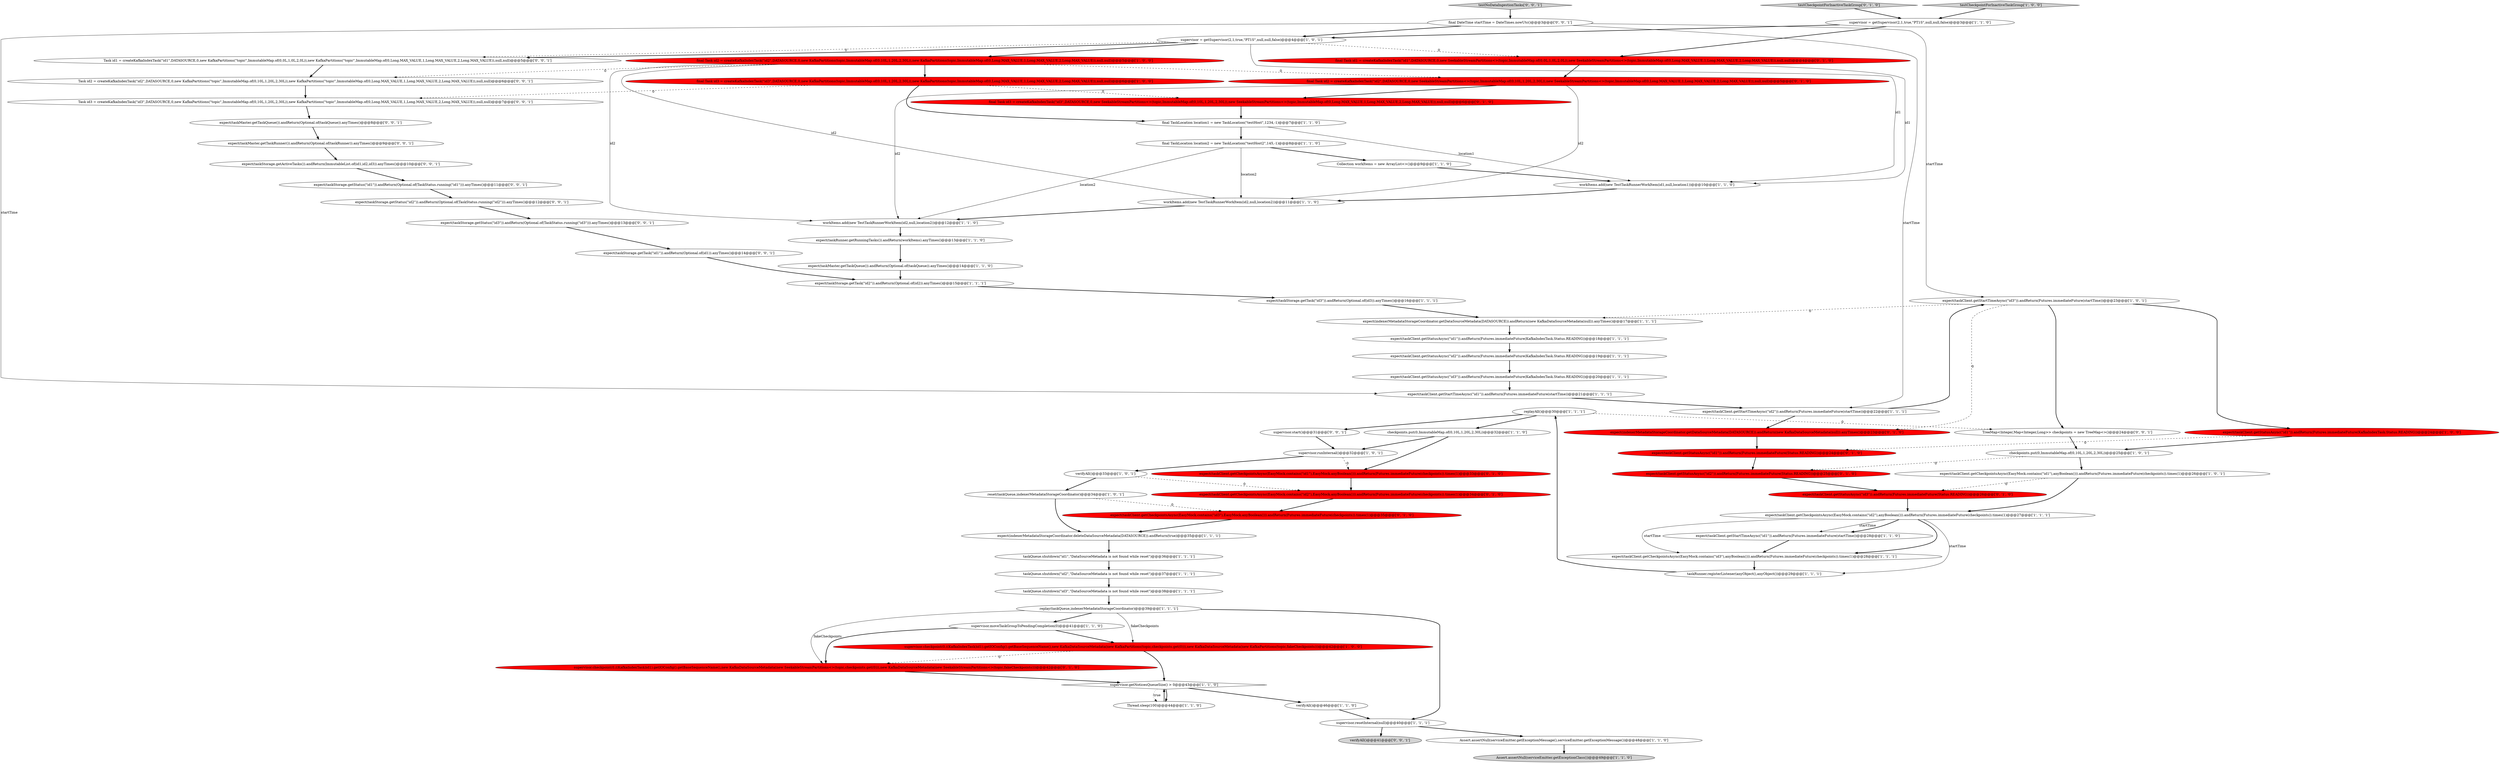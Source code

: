digraph {
17 [style = filled, label = "supervisor.runInternal()@@@32@@@['1', '0', '1']", fillcolor = white, shape = ellipse image = "AAA0AAABBB1BBB"];
49 [style = filled, label = "final Task id2 = createKafkaIndexTask(\"id2\",DATASOURCE,0,new SeekableStreamPartitions<>(topic,ImmutableMap.of(0,10L,1,20L,2,30L)),new SeekableStreamPartitions<>(topic,ImmutableMap.of(0,Long.MAX_VALUE,1,Long.MAX_VALUE,2,Long.MAX_VALUE)),null,null)@@@5@@@['0', '1', '0']", fillcolor = red, shape = ellipse image = "AAA1AAABBB2BBB"];
57 [style = filled, label = "expect(taskClient.getStatusAsync(\"id3\")).andReturn(Futures.immediateFuture(Status.READING))@@@26@@@['0', '1', '0']", fillcolor = red, shape = ellipse image = "AAA1AAABBB2BBB"];
56 [style = filled, label = "final Task id1 = createKafkaIndexTask(\"id1\",DATASOURCE,0,new SeekableStreamPartitions<>(topic,ImmutableMap.of(0,0L,1,0L,2,0L)),new SeekableStreamPartitions<>(topic,ImmutableMap.of(0,Long.MAX_VALUE,1,Long.MAX_VALUE,2,Long.MAX_VALUE)),null,null)@@@4@@@['0', '1', '0']", fillcolor = red, shape = ellipse image = "AAA1AAABBB2BBB"];
64 [style = filled, label = "expect(taskMaster.getTaskRunner()).andReturn(Optional.of(taskRunner)).anyTimes()@@@9@@@['0', '0', '1']", fillcolor = white, shape = ellipse image = "AAA0AAABBB3BBB"];
69 [style = filled, label = "Task id1 = createKafkaIndexTask(\"id1\",DATASOURCE,0,new KafkaPartitions(\"topic\",ImmutableMap.of(0,0L,1,0L,2,0L)),new KafkaPartitions(\"topic\",ImmutableMap.of(0,Long.MAX_VALUE,1,Long.MAX_VALUE,2,Long.MAX_VALUE)),null,null)@@@5@@@['0', '0', '1']", fillcolor = white, shape = ellipse image = "AAA0AAABBB3BBB"];
70 [style = filled, label = "verifyAll()@@@41@@@['0', '0', '1']", fillcolor = lightgray, shape = ellipse image = "AAA0AAABBB3BBB"];
13 [style = filled, label = "expect(taskStorage.getTask(\"id3\")).andReturn(Optional.of(id3)).anyTimes()@@@16@@@['1', '1', '1']", fillcolor = white, shape = ellipse image = "AAA0AAABBB1BBB"];
52 [style = filled, label = "final Task id3 = createKafkaIndexTask(\"id3\",DATASOURCE,0,new SeekableStreamPartitions<>(topic,ImmutableMap.of(0,10L,1,20L,2,30L)),new SeekableStreamPartitions<>(topic,ImmutableMap.of(0,Long.MAX_VALUE,1,Long.MAX_VALUE,2,Long.MAX_VALUE)),null,null)@@@6@@@['0', '1', '0']", fillcolor = red, shape = ellipse image = "AAA1AAABBB2BBB"];
37 [style = filled, label = "expect(indexerMetadataStorageCoordinator.getDataSourceMetadata(DATASOURCE)).andReturn(new KafkaDataSourceMetadata(null)).anyTimes()@@@17@@@['1', '1', '1']", fillcolor = white, shape = ellipse image = "AAA0AAABBB1BBB"];
72 [style = filled, label = "expect(taskStorage.getTask(\"id1\")).andReturn(Optional.of(id1)).anyTimes()@@@14@@@['0', '0', '1']", fillcolor = white, shape = ellipse image = "AAA0AAABBB3BBB"];
28 [style = filled, label = "taskQueue.shutdown(\"id3\",\"DataSourceMetadata is not found while reset\")@@@38@@@['1', '1', '1']", fillcolor = white, shape = ellipse image = "AAA0AAABBB1BBB"];
6 [style = filled, label = "final Task id2 = createKafkaIndexTask(\"id2\",DATASOURCE,0,new KafkaPartitions(topic,ImmutableMap.of(0,10L,1,20L,2,30L)),new KafkaPartitions(topic,ImmutableMap.of(0,Long.MAX_VALUE,1,Long.MAX_VALUE,2,Long.MAX_VALUE)),null,null)@@@5@@@['1', '0', '0']", fillcolor = red, shape = ellipse image = "AAA1AAABBB1BBB"];
50 [style = filled, label = "expect(taskClient.getCheckpointsAsync(EasyMock.contains(\"id2\"),EasyMock.anyBoolean())).andReturn(Futures.immediateFuture(checkpoints)).times(1)@@@34@@@['0', '1', '0']", fillcolor = red, shape = ellipse image = "AAA1AAABBB2BBB"];
10 [style = filled, label = "checkpoints.put(0,ImmutableMap.of(0,10L,1,20L,2,30L))@@@32@@@['1', '1', '0']", fillcolor = white, shape = ellipse image = "AAA0AAABBB1BBB"];
14 [style = filled, label = "expect(taskClient.getStatusAsync(\"id1\")).andReturn(Futures.immediateFuture(KafkaIndexTask.Status.READING))@@@24@@@['1', '0', '0']", fillcolor = red, shape = ellipse image = "AAA1AAABBB1BBB"];
24 [style = filled, label = "checkpoints.put(0,ImmutableMap.of(0,10L,1,20L,2,30L))@@@25@@@['1', '0', '1']", fillcolor = white, shape = ellipse image = "AAA0AAABBB1BBB"];
7 [style = filled, label = "expect(taskClient.getCheckpointsAsync(EasyMock.contains(\"id2\"),anyBoolean())).andReturn(Futures.immediateFuture(checkpoints)).times(1)@@@27@@@['1', '1', '1']", fillcolor = white, shape = ellipse image = "AAA0AAABBB1BBB"];
29 [style = filled, label = "expect(taskClient.getStatusAsync(\"id2\")).andReturn(Futures.immediateFuture(KafkaIndexTask.Status.READING))@@@19@@@['1', '1', '1']", fillcolor = white, shape = ellipse image = "AAA0AAABBB1BBB"];
31 [style = filled, label = "verifyAll()@@@46@@@['1', '1', '0']", fillcolor = white, shape = ellipse image = "AAA0AAABBB1BBB"];
41 [style = filled, label = "testCheckpointForInactiveTaskGroup['1', '0', '0']", fillcolor = lightgray, shape = diamond image = "AAA0AAABBB1BBB"];
34 [style = filled, label = "supervisor.checkpoint(0,((KafkaIndexTask)id1).getIOConfig().getBaseSequenceName(),new KafkaDataSourceMetadata(new KafkaPartitions(topic,checkpoints.get(0))),new KafkaDataSourceMetadata(new KafkaPartitions(topic,fakeCheckpoints)))@@@42@@@['1', '0', '0']", fillcolor = red, shape = ellipse image = "AAA1AAABBB1BBB"];
45 [style = filled, label = "verifyAll()@@@33@@@['1', '0', '1']", fillcolor = white, shape = ellipse image = "AAA0AAABBB1BBB"];
4 [style = filled, label = "supervisor = getSupervisor(2,1,true,\"PT1S\",null,null,false)@@@3@@@['1', '1', '0']", fillcolor = white, shape = ellipse image = "AAA0AAABBB1BBB"];
48 [style = filled, label = "expect(taskClient.getStatusAsync(\"id2\")).andReturn(Futures.immediateFuture(Status.READING))@@@25@@@['0', '1', '0']", fillcolor = red, shape = ellipse image = "AAA1AAABBB2BBB"];
43 [style = filled, label = "Assert.assertNull(serviceEmitter.getExceptionMessage(),serviceEmitter.getExceptionMessage())@@@48@@@['1', '1', '0']", fillcolor = white, shape = ellipse image = "AAA0AAABBB1BBB"];
59 [style = filled, label = "expect(taskMaster.getTaskQueue()).andReturn(Optional.of(taskQueue)).anyTimes()@@@8@@@['0', '0', '1']", fillcolor = white, shape = ellipse image = "AAA0AAABBB3BBB"];
67 [style = filled, label = "expect(taskStorage.getStatus(\"id3\")).andReturn(Optional.of(TaskStatus.running(\"id3\"))).anyTimes()@@@13@@@['0', '0', '1']", fillcolor = white, shape = ellipse image = "AAA0AAABBB3BBB"];
42 [style = filled, label = "Collection workItems = new ArrayList<>()@@@9@@@['1', '1', '0']", fillcolor = white, shape = ellipse image = "AAA0AAABBB1BBB"];
26 [style = filled, label = "Thread.sleep(100)@@@44@@@['1', '1', '0']", fillcolor = white, shape = ellipse image = "AAA0AAABBB1BBB"];
46 [style = filled, label = "expect(taskRunner.getRunningTasks()).andReturn(workItems).anyTimes()@@@13@@@['1', '1', '0']", fillcolor = white, shape = ellipse image = "AAA0AAABBB1BBB"];
47 [style = filled, label = "expect(indexerMetadataStorageCoordinator.getDataSourceMetadata(DATASOURCE)).andReturn(new KafkaDataSourceMetadata(null)).anyTimes()@@@23@@@['0', '1', '0']", fillcolor = red, shape = ellipse image = "AAA1AAABBB2BBB"];
11 [style = filled, label = "taskQueue.shutdown(\"id1\",\"DataSourceMetadata is not found while reset\")@@@36@@@['1', '1', '1']", fillcolor = white, shape = ellipse image = "AAA0AAABBB1BBB"];
16 [style = filled, label = "expect(taskStorage.getTask(\"id2\")).andReturn(Optional.of(id2)).anyTimes()@@@15@@@['1', '1', '1']", fillcolor = white, shape = ellipse image = "AAA0AAABBB1BBB"];
1 [style = filled, label = "final TaskLocation location2 = new TaskLocation(\"testHost2\",145,-1)@@@8@@@['1', '1', '0']", fillcolor = white, shape = ellipse image = "AAA0AAABBB1BBB"];
39 [style = filled, label = "expect(indexerMetadataStorageCoordinator.deleteDataSourceMetadata(DATASOURCE)).andReturn(true)@@@35@@@['1', '1', '1']", fillcolor = white, shape = ellipse image = "AAA0AAABBB1BBB"];
53 [style = filled, label = "expect(taskClient.getCheckpointsAsync(EasyMock.contains(\"id1\"),EasyMock.anyBoolean())).andReturn(Futures.immediateFuture(checkpoints)).times(1)@@@33@@@['0', '1', '0']", fillcolor = red, shape = ellipse image = "AAA1AAABBB2BBB"];
12 [style = filled, label = "workItems.add(new TestTaskRunnerWorkItem(id1,null,location1))@@@10@@@['1', '1', '0']", fillcolor = white, shape = ellipse image = "AAA0AAABBB1BBB"];
36 [style = filled, label = "final TaskLocation location1 = new TaskLocation(\"testHost\",1234,-1)@@@7@@@['1', '1', '0']", fillcolor = white, shape = ellipse image = "AAA0AAABBB1BBB"];
32 [style = filled, label = "workItems.add(new TestTaskRunnerWorkItem(id2,null,location2))@@@12@@@['1', '1', '0']", fillcolor = white, shape = ellipse image = "AAA0AAABBB1BBB"];
8 [style = filled, label = "reset(taskQueue,indexerMetadataStorageCoordinator)@@@34@@@['1', '0', '1']", fillcolor = white, shape = ellipse image = "AAA0AAABBB1BBB"];
40 [style = filled, label = "expect(taskClient.getStartTimeAsync(\"id1\")).andReturn(Futures.immediateFuture(startTime))@@@21@@@['1', '1', '1']", fillcolor = white, shape = ellipse image = "AAA0AAABBB1BBB"];
15 [style = filled, label = "replay(taskQueue,indexerMetadataStorageCoordinator)@@@39@@@['1', '1', '1']", fillcolor = white, shape = ellipse image = "AAA0AAABBB1BBB"];
51 [style = filled, label = "testCheckpointForInactiveTaskGroup['0', '1', '0']", fillcolor = lightgray, shape = diamond image = "AAA0AAABBB2BBB"];
21 [style = filled, label = "expect(taskClient.getCheckpointsAsync(EasyMock.contains(\"id1\"),anyBoolean())).andReturn(Futures.immediateFuture(checkpoints)).times(1)@@@26@@@['1', '0', '1']", fillcolor = white, shape = ellipse image = "AAA0AAABBB1BBB"];
35 [style = filled, label = "expect(taskClient.getStatusAsync(\"id1\")).andReturn(Futures.immediateFuture(KafkaIndexTask.Status.READING))@@@18@@@['1', '1', '1']", fillcolor = white, shape = ellipse image = "AAA0AAABBB1BBB"];
66 [style = filled, label = "Task id3 = createKafkaIndexTask(\"id3\",DATASOURCE,0,new KafkaPartitions(\"topic\",ImmutableMap.of(0,10L,1,20L,2,30L)),new KafkaPartitions(\"topic\",ImmutableMap.of(0,Long.MAX_VALUE,1,Long.MAX_VALUE,2,Long.MAX_VALUE)),null,null)@@@7@@@['0', '0', '1']", fillcolor = white, shape = ellipse image = "AAA0AAABBB3BBB"];
44 [style = filled, label = "expect(taskMaster.getTaskQueue()).andReturn(Optional.of(taskQueue)).anyTimes()@@@14@@@['1', '1', '0']", fillcolor = white, shape = ellipse image = "AAA0AAABBB1BBB"];
0 [style = filled, label = "expect(taskClient.getCheckpointsAsync(EasyMock.contains(\"id3\"),anyBoolean())).andReturn(Futures.immediateFuture(checkpoints)).times(1)@@@28@@@['1', '1', '1']", fillcolor = white, shape = ellipse image = "AAA0AAABBB1BBB"];
5 [style = filled, label = "final Task id3 = createKafkaIndexTask(\"id3\",DATASOURCE,0,new KafkaPartitions(topic,ImmutableMap.of(0,10L,1,20L,2,30L)),new KafkaPartitions(topic,ImmutableMap.of(0,Long.MAX_VALUE,1,Long.MAX_VALUE,2,Long.MAX_VALUE)),null,null)@@@6@@@['1', '0', '0']", fillcolor = red, shape = ellipse image = "AAA1AAABBB1BBB"];
20 [style = filled, label = "expect(taskClient.getStartTimeAsync(\"id1\")).andReturn(Futures.immediateFuture(startTime))@@@28@@@['1', '1', '0']", fillcolor = white, shape = ellipse image = "AAA0AAABBB1BBB"];
55 [style = filled, label = "supervisor.checkpoint(0,((KafkaIndexTask)id1).getIOConfig().getBaseSequenceName(),new KafkaDataSourceMetadata(new SeekableStreamPartitions<>(topic,checkpoints.get(0))),new KafkaDataSourceMetadata(new SeekableStreamPartitions<>(topic,fakeCheckpoints)))@@@42@@@['0', '1', '0']", fillcolor = red, shape = ellipse image = "AAA1AAABBB2BBB"];
58 [style = filled, label = "expect(taskClient.getStatusAsync(\"id1\")).andReturn(Futures.immediateFuture(Status.READING))@@@24@@@['0', '1', '0']", fillcolor = red, shape = ellipse image = "AAA1AAABBB2BBB"];
61 [style = filled, label = "testNoDataIngestionTasks['0', '0', '1']", fillcolor = lightgray, shape = diamond image = "AAA0AAABBB3BBB"];
65 [style = filled, label = "expect(taskStorage.getActiveTasks()).andReturn(ImmutableList.of(id1,id2,id3)).anyTimes()@@@10@@@['0', '0', '1']", fillcolor = white, shape = ellipse image = "AAA0AAABBB3BBB"];
71 [style = filled, label = "Task id2 = createKafkaIndexTask(\"id2\",DATASOURCE,0,new KafkaPartitions(\"topic\",ImmutableMap.of(0,10L,1,20L,2,30L)),new KafkaPartitions(\"topic\",ImmutableMap.of(0,Long.MAX_VALUE,1,Long.MAX_VALUE,2,Long.MAX_VALUE)),null,null)@@@6@@@['0', '0', '1']", fillcolor = white, shape = ellipse image = "AAA0AAABBB3BBB"];
63 [style = filled, label = "expect(taskStorage.getStatus(\"id1\")).andReturn(Optional.of(TaskStatus.running(\"id1\"))).anyTimes()@@@11@@@['0', '0', '1']", fillcolor = white, shape = ellipse image = "AAA0AAABBB3BBB"];
33 [style = filled, label = "expect(taskClient.getStartTimeAsync(\"id2\")).andReturn(Futures.immediateFuture(startTime))@@@22@@@['1', '1', '1']", fillcolor = white, shape = ellipse image = "AAA0AAABBB1BBB"];
22 [style = filled, label = "supervisor = getSupervisor(2,1,true,\"PT1S\",null,null,false)@@@4@@@['1', '0', '1']", fillcolor = white, shape = ellipse image = "AAA0AAABBB1BBB"];
30 [style = filled, label = "Assert.assertNull(serviceEmitter.getExceptionClass())@@@49@@@['1', '1', '0']", fillcolor = lightgray, shape = ellipse image = "AAA0AAABBB1BBB"];
38 [style = filled, label = "taskRunner.registerListener(anyObject(),anyObject())@@@29@@@['1', '1', '1']", fillcolor = white, shape = ellipse image = "AAA0AAABBB1BBB"];
18 [style = filled, label = "taskQueue.shutdown(\"id2\",\"DataSourceMetadata is not found while reset\")@@@37@@@['1', '1', '1']", fillcolor = white, shape = ellipse image = "AAA0AAABBB1BBB"];
62 [style = filled, label = "supervisor.start()@@@31@@@['0', '0', '1']", fillcolor = white, shape = ellipse image = "AAA0AAABBB3BBB"];
73 [style = filled, label = "TreeMap<Integer,Map<Integer,Long>> checkpoints = new TreeMap<>()@@@24@@@['0', '0', '1']", fillcolor = white, shape = ellipse image = "AAA0AAABBB3BBB"];
19 [style = filled, label = "workItems.add(new TestTaskRunnerWorkItem(id2,null,location2))@@@11@@@['1', '1', '0']", fillcolor = white, shape = ellipse image = "AAA0AAABBB1BBB"];
25 [style = filled, label = "supervisor.moveTaskGroupToPendingCompletion(0)@@@41@@@['1', '1', '0']", fillcolor = white, shape = ellipse image = "AAA0AAABBB1BBB"];
68 [style = filled, label = "expect(taskStorage.getStatus(\"id2\")).andReturn(Optional.of(TaskStatus.running(\"id2\"))).anyTimes()@@@12@@@['0', '0', '1']", fillcolor = white, shape = ellipse image = "AAA0AAABBB3BBB"];
2 [style = filled, label = "supervisor.resetInternal(null)@@@40@@@['1', '1', '1']", fillcolor = white, shape = ellipse image = "AAA0AAABBB1BBB"];
23 [style = filled, label = "supervisor.getNoticesQueueSize() > 0@@@43@@@['1', '1', '0']", fillcolor = white, shape = diamond image = "AAA0AAABBB1BBB"];
60 [style = filled, label = "final DateTime startTime = DateTimes.nowUtc()@@@3@@@['0', '0', '1']", fillcolor = white, shape = ellipse image = "AAA0AAABBB3BBB"];
54 [style = filled, label = "expect(taskClient.getCheckpointsAsync(EasyMock.contains(\"id3\"),EasyMock.anyBoolean())).andReturn(Futures.immediateFuture(checkpoints)).times(1)@@@35@@@['0', '1', '0']", fillcolor = red, shape = ellipse image = "AAA1AAABBB2BBB"];
27 [style = filled, label = "replayAll()@@@30@@@['1', '1', '1']", fillcolor = white, shape = ellipse image = "AAA0AAABBB1BBB"];
9 [style = filled, label = "expect(taskClient.getStartTimeAsync(\"id3\")).andReturn(Futures.immediateFuture(startTime))@@@23@@@['1', '0', '1']", fillcolor = white, shape = ellipse image = "AAA0AAABBB1BBB"];
3 [style = filled, label = "expect(taskClient.getStatusAsync(\"id3\")).andReturn(Futures.immediateFuture(KafkaIndexTask.Status.READING))@@@20@@@['1', '1', '1']", fillcolor = white, shape = ellipse image = "AAA0AAABBB1BBB"];
14->24 [style = bold, label=""];
6->19 [style = solid, label="id2"];
49->19 [style = solid, label="id2"];
25->34 [style = bold, label=""];
15->25 [style = bold, label=""];
20->0 [style = bold, label=""];
10->53 [style = bold, label=""];
60->22 [style = bold, label=""];
17->45 [style = bold, label=""];
27->73 [style = dashed, label="0"];
15->34 [style = solid, label="fakeCheckpoints"];
10->17 [style = bold, label=""];
36->12 [style = solid, label="location1"];
22->12 [style = solid, label="id1"];
8->54 [style = dashed, label="0"];
7->38 [style = solid, label="startTime"];
55->23 [style = bold, label=""];
60->40 [style = solid, label="startTime"];
17->53 [style = dashed, label="0"];
24->21 [style = bold, label=""];
14->58 [style = dashed, label="0"];
9->14 [style = bold, label=""];
56->12 [style = solid, label="id1"];
8->39 [style = bold, label=""];
50->54 [style = bold, label=""];
5->36 [style = bold, label=""];
72->16 [style = bold, label=""];
59->64 [style = bold, label=""];
25->55 [style = bold, label=""];
1->19 [style = solid, label="location2"];
24->48 [style = dashed, label="0"];
41->4 [style = bold, label=""];
1->42 [style = bold, label=""];
31->2 [style = bold, label=""];
7->0 [style = bold, label=""];
60->33 [style = solid, label="startTime"];
18->28 [style = bold, label=""];
11->18 [style = bold, label=""];
0->38 [style = bold, label=""];
47->58 [style = bold, label=""];
9->37 [style = dashed, label="0"];
6->71 [style = dashed, label="0"];
6->49 [style = dashed, label="0"];
13->37 [style = bold, label=""];
4->56 [style = bold, label=""];
22->69 [style = dashed, label="0"];
44->16 [style = bold, label=""];
33->47 [style = bold, label=""];
21->57 [style = dashed, label="0"];
57->7 [style = bold, label=""];
1->32 [style = solid, label="location2"];
7->20 [style = solid, label="startTime"];
21->7 [style = bold, label=""];
62->17 [style = bold, label=""];
5->52 [style = dashed, label="0"];
52->36 [style = bold, label=""];
4->22 [style = bold, label=""];
15->55 [style = solid, label="fakeCheckpoints"];
2->43 [style = bold, label=""];
22->6 [style = bold, label=""];
60->9 [style = solid, label="startTime"];
46->44 [style = bold, label=""];
23->31 [style = bold, label=""];
16->13 [style = bold, label=""];
32->46 [style = bold, label=""];
35->29 [style = bold, label=""];
51->4 [style = bold, label=""];
27->62 [style = bold, label=""];
38->27 [style = bold, label=""];
7->20 [style = bold, label=""];
67->72 [style = bold, label=""];
53->50 [style = bold, label=""];
54->39 [style = bold, label=""];
6->5 [style = bold, label=""];
40->33 [style = bold, label=""];
6->32 [style = solid, label="id2"];
7->0 [style = solid, label="startTime"];
58->48 [style = bold, label=""];
19->32 [style = bold, label=""];
22->56 [style = dashed, label="0"];
34->55 [style = dashed, label="0"];
64->65 [style = bold, label=""];
27->10 [style = bold, label=""];
45->8 [style = bold, label=""];
34->23 [style = bold, label=""];
37->35 [style = bold, label=""];
71->66 [style = bold, label=""];
65->63 [style = bold, label=""];
15->2 [style = bold, label=""];
28->15 [style = bold, label=""];
56->49 [style = bold, label=""];
61->60 [style = bold, label=""];
68->67 [style = bold, label=""];
48->57 [style = bold, label=""];
3->40 [style = bold, label=""];
29->3 [style = bold, label=""];
2->70 [style = bold, label=""];
23->26 [style = bold, label=""];
9->73 [style = bold, label=""];
73->24 [style = bold, label=""];
49->32 [style = solid, label="id2"];
42->12 [style = bold, label=""];
33->9 [style = bold, label=""];
39->11 [style = bold, label=""];
36->1 [style = bold, label=""];
43->30 [style = bold, label=""];
9->47 [style = dashed, label="0"];
23->26 [style = dotted, label="true"];
69->71 [style = bold, label=""];
49->52 [style = bold, label=""];
63->68 [style = bold, label=""];
22->69 [style = bold, label=""];
26->23 [style = bold, label=""];
45->50 [style = dashed, label="0"];
5->66 [style = dashed, label="0"];
12->19 [style = bold, label=""];
66->59 [style = bold, label=""];
}
